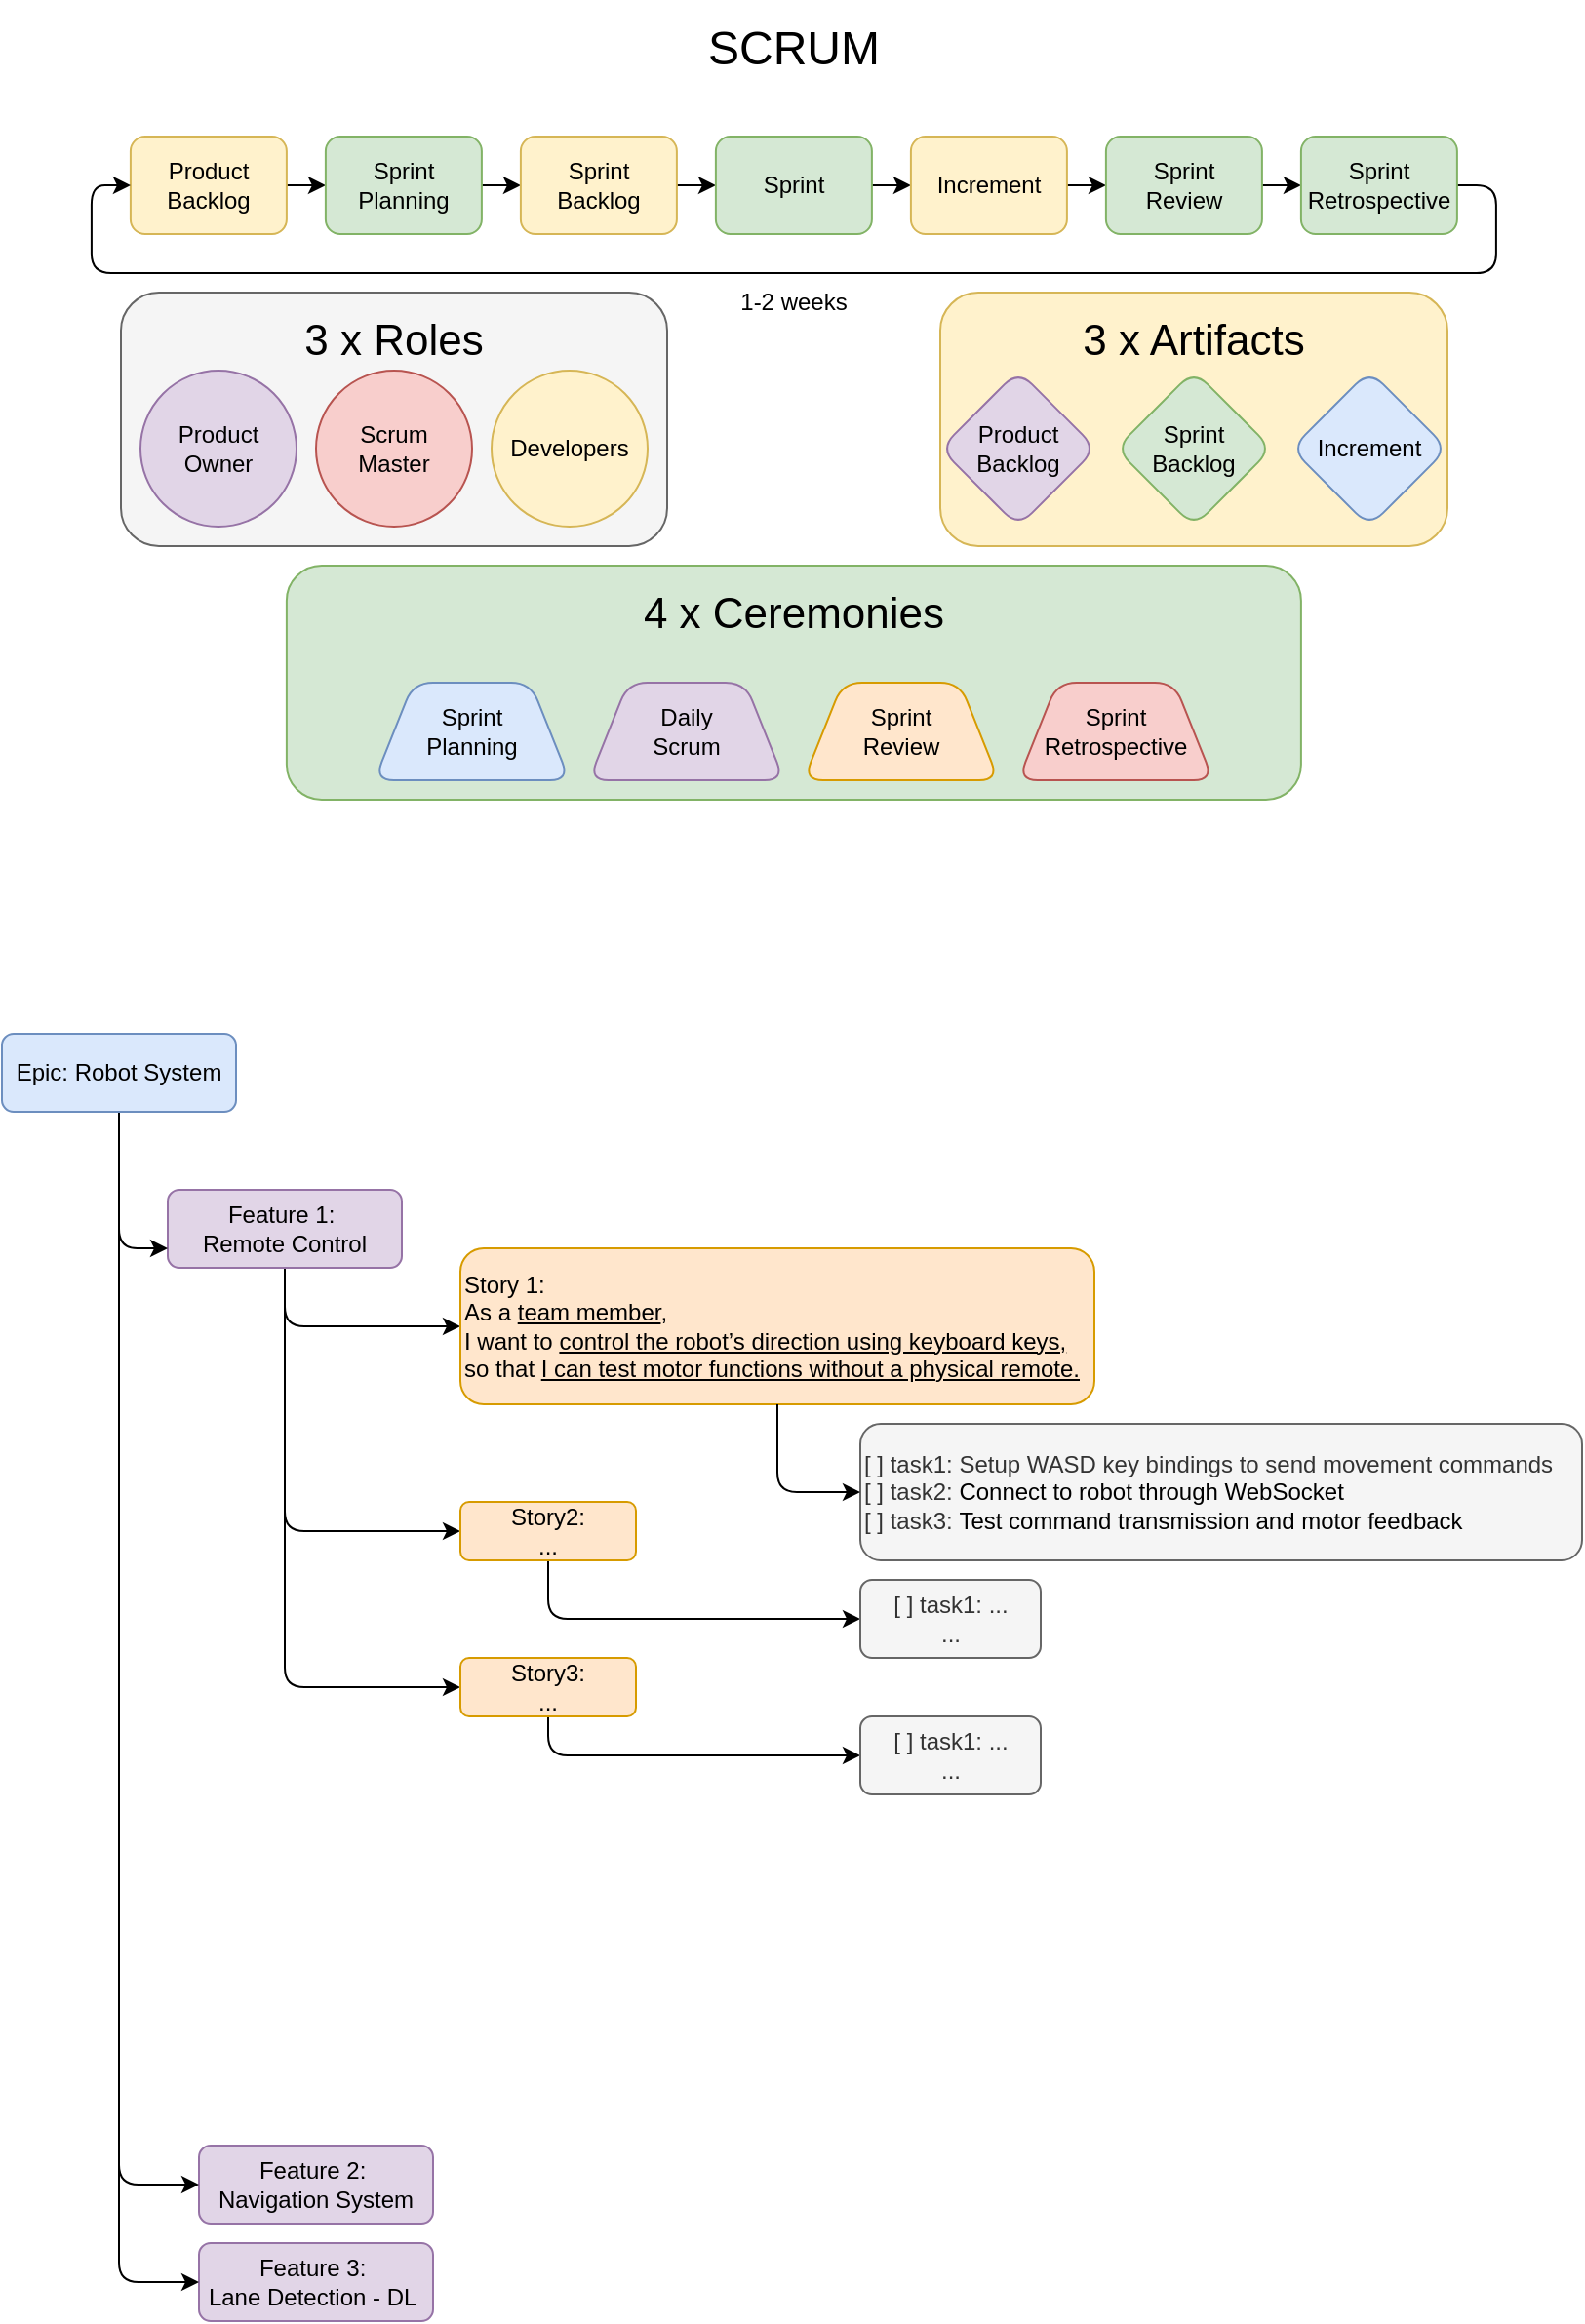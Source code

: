 <mxfile version="28.0.5">
  <diagram name="Page-1" id="K2rsrTp5yFfVZbXNRDB6">
    <mxGraphModel dx="976" dy="630" grid="1" gridSize="10" guides="1" tooltips="1" connect="1" arrows="1" fold="1" page="1" pageScale="1" pageWidth="850" pageHeight="1100" math="0" shadow="0">
      <root>
        <mxCell id="0" />
        <mxCell id="1" parent="0" />
        <mxCell id="alW0ItKAqQshCZF6b7rs-1" value="&lt;font style=&quot;font-size: 24px;&quot;&gt;SCRUM&lt;/font&gt;" style="rounded=1;whiteSpace=wrap;html=1;fillColor=none;strokeColor=none;labelBackgroundColor=none;" parent="1" vertex="1">
          <mxGeometry x="375" y="20" width="100" height="50" as="geometry" />
        </mxCell>
        <mxCell id="alW0ItKAqQshCZF6b7rs-29" value="" style="group;rounded=1;labelBackgroundColor=none;fillColor=#fff2cc;strokeColor=#d6b656;" parent="1" connectable="0" vertex="1">
          <mxGeometry x="500" y="170" width="260" height="130" as="geometry" />
        </mxCell>
        <mxCell id="alW0ItKAqQshCZF6b7rs-22" value="Product&lt;div&gt;Backlog&lt;/div&gt;" style="rhombus;whiteSpace=wrap;html=1;rounded=1;labelBackgroundColor=none;fillColor=#e1d5e7;strokeColor=#9673a6;" parent="alW0ItKAqQshCZF6b7rs-29" vertex="1">
          <mxGeometry y="40" width="80" height="80" as="geometry" />
        </mxCell>
        <mxCell id="alW0ItKAqQshCZF6b7rs-21" value="&lt;font style=&quot;font-size: 22px;&quot;&gt;3 x Artifacts&lt;/font&gt;" style="rounded=1;whiteSpace=wrap;html=1;fillColor=none;strokeColor=none;labelBackgroundColor=none;" parent="alW0ItKAqQshCZF6b7rs-29" vertex="1">
          <mxGeometry x="60" width="140" height="50" as="geometry" />
        </mxCell>
        <mxCell id="alW0ItKAqQshCZF6b7rs-27" value="Sprint&lt;div&gt;Backlog&lt;/div&gt;" style="rhombus;whiteSpace=wrap;html=1;rounded=1;labelBackgroundColor=none;fillColor=#d5e8d4;strokeColor=#82b366;" parent="alW0ItKAqQshCZF6b7rs-29" vertex="1">
          <mxGeometry x="90" y="40" width="80" height="80" as="geometry" />
        </mxCell>
        <mxCell id="alW0ItKAqQshCZF6b7rs-28" value="Increment" style="rhombus;whiteSpace=wrap;html=1;rounded=1;labelBackgroundColor=none;fillColor=#dae8fc;strokeColor=#6c8ebf;" parent="alW0ItKAqQshCZF6b7rs-29" vertex="1">
          <mxGeometry x="180" y="40" width="80" height="80" as="geometry" />
        </mxCell>
        <mxCell id="alW0ItKAqQshCZF6b7rs-72" value="" style="group;labelBackgroundColor=none;fillColor=#d5e8d4;strokeColor=#82b366;rounded=1;" parent="1" connectable="0" vertex="1">
          <mxGeometry x="164.95" y="310" width="520" height="120" as="geometry" />
        </mxCell>
        <mxCell id="alW0ItKAqQshCZF6b7rs-36" value="Sprint&lt;div&gt;Planning&lt;/div&gt;" style="shape=trapezoid;perimeter=trapezoidPerimeter;whiteSpace=wrap;html=1;fixedSize=1;rounded=1;labelBackgroundColor=none;fillColor=#dae8fc;strokeColor=#6c8ebf;" parent="alW0ItKAqQshCZF6b7rs-72" vertex="1">
          <mxGeometry x="45" y="60" width="100" height="50" as="geometry" />
        </mxCell>
        <mxCell id="alW0ItKAqQshCZF6b7rs-32" value="&lt;font style=&quot;font-size: 22px;&quot;&gt;4 x Ceremonies&lt;/font&gt;" style="rounded=1;whiteSpace=wrap;html=1;fillColor=none;strokeColor=none;labelBackgroundColor=none;" parent="alW0ItKAqQshCZF6b7rs-72" vertex="1">
          <mxGeometry x="165" width="190" height="50" as="geometry" />
        </mxCell>
        <mxCell id="alW0ItKAqQshCZF6b7rs-38" value="Daily&lt;div&gt;Scrum&lt;/div&gt;" style="shape=trapezoid;perimeter=trapezoidPerimeter;whiteSpace=wrap;html=1;fixedSize=1;rounded=1;labelBackgroundColor=none;fillColor=#e1d5e7;strokeColor=#9673a6;" parent="alW0ItKAqQshCZF6b7rs-72" vertex="1">
          <mxGeometry x="155" y="60" width="100" height="50" as="geometry" />
        </mxCell>
        <mxCell id="alW0ItKAqQshCZF6b7rs-39" value="Sprint&lt;div&gt;Review&lt;/div&gt;" style="shape=trapezoid;perimeter=trapezoidPerimeter;whiteSpace=wrap;html=1;fixedSize=1;rounded=1;labelBackgroundColor=none;fillColor=#ffe6cc;strokeColor=#d79b00;" parent="alW0ItKAqQshCZF6b7rs-72" vertex="1">
          <mxGeometry x="265" y="60" width="100" height="50" as="geometry" />
        </mxCell>
        <mxCell id="alW0ItKAqQshCZF6b7rs-71" value="Sprint&lt;div&gt;Retrospective&lt;/div&gt;" style="shape=trapezoid;perimeter=trapezoidPerimeter;whiteSpace=wrap;html=1;fixedSize=1;rounded=1;labelBackgroundColor=none;fillColor=#f8cecc;strokeColor=#b85450;" parent="alW0ItKAqQshCZF6b7rs-72" vertex="1">
          <mxGeometry x="375" y="60" width="100" height="50" as="geometry" />
        </mxCell>
        <mxCell id="alW0ItKAqQshCZF6b7rs-77" value="" style="group;labelBackgroundColor=none;rounded=1;" parent="1" connectable="0" vertex="1">
          <mxGeometry x="64.95" y="90" width="720" height="100" as="geometry" />
        </mxCell>
        <mxCell id="alW0ItKAqQshCZF6b7rs-8" style="edgeStyle=orthogonalEdgeStyle;rounded=1;orthogonalLoop=1;jettySize=auto;html=1;exitX=1;exitY=0.5;exitDx=0;exitDy=0;entryX=0;entryY=0.5;entryDx=0;entryDy=0;labelBackgroundColor=none;fontColor=default;" parent="alW0ItKAqQshCZF6b7rs-77" source="alW0ItKAqQshCZF6b7rs-2" target="alW0ItKAqQshCZF6b7rs-3" edge="1">
          <mxGeometry relative="1" as="geometry" />
        </mxCell>
        <mxCell id="alW0ItKAqQshCZF6b7rs-2" value="Product Backlog" style="rounded=1;whiteSpace=wrap;html=1;labelBackgroundColor=none;fillColor=#fff2cc;strokeColor=#d6b656;" parent="alW0ItKAqQshCZF6b7rs-77" vertex="1">
          <mxGeometry x="20" width="80" height="50" as="geometry" />
        </mxCell>
        <mxCell id="alW0ItKAqQshCZF6b7rs-9" style="edgeStyle=orthogonalEdgeStyle;rounded=1;orthogonalLoop=1;jettySize=auto;html=1;exitX=1;exitY=0.5;exitDx=0;exitDy=0;entryX=0;entryY=0.5;entryDx=0;entryDy=0;labelBackgroundColor=none;fontColor=default;" parent="alW0ItKAqQshCZF6b7rs-77" source="alW0ItKAqQshCZF6b7rs-3" target="alW0ItKAqQshCZF6b7rs-4" edge="1">
          <mxGeometry relative="1" as="geometry" />
        </mxCell>
        <mxCell id="alW0ItKAqQshCZF6b7rs-3" value="Sprint Planning" style="rounded=1;whiteSpace=wrap;html=1;labelBackgroundColor=none;fillColor=#d5e8d4;strokeColor=#82b366;" parent="alW0ItKAqQshCZF6b7rs-77" vertex="1">
          <mxGeometry x="120.0" width="80" height="50" as="geometry" />
        </mxCell>
        <mxCell id="alW0ItKAqQshCZF6b7rs-10" style="edgeStyle=orthogonalEdgeStyle;rounded=1;orthogonalLoop=1;jettySize=auto;html=1;exitX=1;exitY=0.5;exitDx=0;exitDy=0;entryX=0;entryY=0.5;entryDx=0;entryDy=0;labelBackgroundColor=none;fontColor=default;" parent="alW0ItKAqQshCZF6b7rs-77" source="alW0ItKAqQshCZF6b7rs-4" target="alW0ItKAqQshCZF6b7rs-5" edge="1">
          <mxGeometry relative="1" as="geometry" />
        </mxCell>
        <mxCell id="alW0ItKAqQshCZF6b7rs-4" value="Sprint&lt;div&gt;Backlog&lt;/div&gt;" style="rounded=1;whiteSpace=wrap;html=1;labelBackgroundColor=none;fillColor=#fff2cc;strokeColor=#d6b656;" parent="alW0ItKAqQshCZF6b7rs-77" vertex="1">
          <mxGeometry x="220" width="80" height="50" as="geometry" />
        </mxCell>
        <mxCell id="alW0ItKAqQshCZF6b7rs-11" style="edgeStyle=orthogonalEdgeStyle;rounded=1;orthogonalLoop=1;jettySize=auto;html=1;exitX=1;exitY=0.5;exitDx=0;exitDy=0;entryX=0;entryY=0.5;entryDx=0;entryDy=0;labelBackgroundColor=none;fontColor=default;" parent="alW0ItKAqQshCZF6b7rs-77" source="alW0ItKAqQshCZF6b7rs-5" target="alW0ItKAqQshCZF6b7rs-6" edge="1">
          <mxGeometry relative="1" as="geometry" />
        </mxCell>
        <mxCell id="alW0ItKAqQshCZF6b7rs-5" value="Sprint" style="rounded=1;whiteSpace=wrap;html=1;labelBackgroundColor=none;fillColor=#d5e8d4;strokeColor=#82b366;" parent="alW0ItKAqQshCZF6b7rs-77" vertex="1">
          <mxGeometry x="320" width="80" height="50" as="geometry" />
        </mxCell>
        <mxCell id="alW0ItKAqQshCZF6b7rs-12" style="edgeStyle=orthogonalEdgeStyle;rounded=1;orthogonalLoop=1;jettySize=auto;html=1;exitX=1;exitY=0.5;exitDx=0;exitDy=0;entryX=0;entryY=0.5;entryDx=0;entryDy=0;labelBackgroundColor=none;fontColor=default;" parent="alW0ItKAqQshCZF6b7rs-77" source="alW0ItKAqQshCZF6b7rs-6" target="alW0ItKAqQshCZF6b7rs-7" edge="1">
          <mxGeometry relative="1" as="geometry" />
        </mxCell>
        <mxCell id="alW0ItKAqQshCZF6b7rs-6" value="Increment" style="rounded=1;whiteSpace=wrap;html=1;labelBackgroundColor=none;fillColor=#fff2cc;strokeColor=#d6b656;" parent="alW0ItKAqQshCZF6b7rs-77" vertex="1">
          <mxGeometry x="420" width="80" height="50" as="geometry" />
        </mxCell>
        <mxCell id="alW0ItKAqQshCZF6b7rs-75" style="edgeStyle=orthogonalEdgeStyle;rounded=1;orthogonalLoop=1;jettySize=auto;html=1;exitX=1;exitY=0.5;exitDx=0;exitDy=0;entryX=0;entryY=0.5;entryDx=0;entryDy=0;labelBackgroundColor=none;fontColor=default;" parent="alW0ItKAqQshCZF6b7rs-77" source="alW0ItKAqQshCZF6b7rs-7" target="alW0ItKAqQshCZF6b7rs-73" edge="1">
          <mxGeometry relative="1" as="geometry" />
        </mxCell>
        <mxCell id="alW0ItKAqQshCZF6b7rs-7" value="Sprint&lt;div&gt;Review&lt;/div&gt;" style="rounded=1;whiteSpace=wrap;html=1;labelBackgroundColor=none;fillColor=#d5e8d4;strokeColor=#82b366;" parent="alW0ItKAqQshCZF6b7rs-77" vertex="1">
          <mxGeometry x="520" width="80" height="50" as="geometry" />
        </mxCell>
        <mxCell id="alW0ItKAqQshCZF6b7rs-14" value="1-2 weeks" style="rounded=1;whiteSpace=wrap;html=1;fillColor=none;strokeColor=none;labelBackgroundColor=none;" parent="alW0ItKAqQshCZF6b7rs-77" vertex="1">
          <mxGeometry x="325.05" y="70" width="70" height="30" as="geometry" />
        </mxCell>
        <mxCell id="alW0ItKAqQshCZF6b7rs-76" style="edgeStyle=orthogonalEdgeStyle;rounded=1;orthogonalLoop=1;jettySize=auto;html=1;exitX=1;exitY=0.5;exitDx=0;exitDy=0;entryX=0;entryY=0.5;entryDx=0;entryDy=0;labelBackgroundColor=none;fontColor=default;" parent="alW0ItKAqQshCZF6b7rs-77" source="alW0ItKAqQshCZF6b7rs-73" target="alW0ItKAqQshCZF6b7rs-2" edge="1">
          <mxGeometry relative="1" as="geometry">
            <Array as="points">
              <mxPoint x="720" y="25" />
              <mxPoint x="720" y="70" />
              <mxPoint y="70" />
              <mxPoint y="25" />
            </Array>
          </mxGeometry>
        </mxCell>
        <mxCell id="alW0ItKAqQshCZF6b7rs-73" value="Sprint&lt;div&gt;Retrospective&lt;/div&gt;" style="rounded=1;whiteSpace=wrap;html=1;labelBackgroundColor=none;fillColor=#d5e8d4;strokeColor=#82b366;" parent="alW0ItKAqQshCZF6b7rs-77" vertex="1">
          <mxGeometry x="620" width="80" height="50" as="geometry" />
        </mxCell>
        <mxCell id="H4ft9FC7T2seqUX7BpRU-1" value="" style="group" parent="1" connectable="0" vertex="1">
          <mxGeometry x="80" y="170" width="280" height="130" as="geometry" />
        </mxCell>
        <mxCell id="alW0ItKAqQshCZF6b7rs-41" value="" style="group;rounded=1;labelBackgroundColor=none;fillColor=#f5f5f5;fontColor=#333333;strokeColor=#666666;container=0;" parent="H4ft9FC7T2seqUX7BpRU-1" connectable="0" vertex="1">
          <mxGeometry width="280" height="130" as="geometry" />
        </mxCell>
        <mxCell id="alW0ItKAqQshCZF6b7rs-15" value="Product Owner" style="ellipse;whiteSpace=wrap;html=1;rounded=1;labelBackgroundColor=none;fillColor=#e1d5e7;strokeColor=#9673a6;" parent="H4ft9FC7T2seqUX7BpRU-1" vertex="1">
          <mxGeometry x="10" y="40" width="80" height="80" as="geometry" />
        </mxCell>
        <mxCell id="alW0ItKAqQshCZF6b7rs-16" value="Scrum&lt;div&gt;Master&lt;/div&gt;" style="ellipse;whiteSpace=wrap;html=1;rounded=1;labelBackgroundColor=none;fillColor=#f8cecc;strokeColor=#b85450;" parent="H4ft9FC7T2seqUX7BpRU-1" vertex="1">
          <mxGeometry x="100" y="40" width="80" height="80" as="geometry" />
        </mxCell>
        <mxCell id="alW0ItKAqQshCZF6b7rs-17" value="Developers" style="ellipse;whiteSpace=wrap;html=1;rounded=1;labelBackgroundColor=none;fillColor=#fff2cc;strokeColor=#d6b656;" parent="H4ft9FC7T2seqUX7BpRU-1" vertex="1">
          <mxGeometry x="190" y="40" width="80" height="80" as="geometry" />
        </mxCell>
        <mxCell id="alW0ItKAqQshCZF6b7rs-20" value="&lt;font style=&quot;font-size: 22px;&quot;&gt;3 x Roles&lt;/font&gt;" style="rounded=1;whiteSpace=wrap;html=1;fillColor=none;strokeColor=none;labelBackgroundColor=none;" parent="H4ft9FC7T2seqUX7BpRU-1" vertex="1">
          <mxGeometry x="90" width="100" height="50" as="geometry" />
        </mxCell>
        <mxCell id="alW0ItKAqQshCZF6b7rs-47" value="Feature 2:&amp;nbsp;&lt;div&gt;Navigation System&lt;/div&gt;" style="rounded=1;whiteSpace=wrap;html=1;labelBackgroundColor=none;fillColor=#e1d5e7;strokeColor=#9673a6;" parent="1" vertex="1">
          <mxGeometry x="120" y="1120" width="120" height="40" as="geometry" />
        </mxCell>
        <mxCell id="alW0ItKAqQshCZF6b7rs-48" value="Feature 3:&amp;nbsp;&lt;div&gt;Lane Detection - DL&lt;span style=&quot;background-color: transparent; color: light-dark(rgb(0, 0, 0), rgb(255, 255, 255));&quot;&gt;&amp;nbsp;&lt;/span&gt;&lt;/div&gt;" style="rounded=1;whiteSpace=wrap;html=1;labelBackgroundColor=none;fillColor=#e1d5e7;strokeColor=#9673a6;" parent="1" vertex="1">
          <mxGeometry x="120" y="1170" width="120" height="40" as="geometry" />
        </mxCell>
        <mxCell id="alW0ItKAqQshCZF6b7rs-62" style="edgeStyle=elbowEdgeStyle;rounded=1;orthogonalLoop=1;jettySize=auto;html=1;exitX=0.5;exitY=1;exitDx=0;exitDy=0;entryX=0;entryY=0.5;entryDx=0;entryDy=0;labelBackgroundColor=none;fontColor=default;" parent="1" source="alW0ItKAqQshCZF6b7rs-46" target="alW0ItKAqQshCZF6b7rs-47" edge="1">
          <mxGeometry relative="1" as="geometry">
            <Array as="points">
              <mxPoint x="79" y="690" />
            </Array>
          </mxGeometry>
        </mxCell>
        <mxCell id="alW0ItKAqQshCZF6b7rs-63" style="edgeStyle=elbowEdgeStyle;rounded=1;orthogonalLoop=1;jettySize=auto;html=1;exitX=0.5;exitY=1;exitDx=0;exitDy=0;entryX=0;entryY=0.5;entryDx=0;entryDy=0;labelBackgroundColor=none;fontColor=default;" parent="1" source="alW0ItKAqQshCZF6b7rs-46" target="alW0ItKAqQshCZF6b7rs-48" edge="1">
          <mxGeometry relative="1" as="geometry">
            <Array as="points">
              <mxPoint x="79" y="730" />
            </Array>
          </mxGeometry>
        </mxCell>
        <mxCell id="alW0ItKAqQshCZF6b7rs-68" style="edgeStyle=elbowEdgeStyle;rounded=1;orthogonalLoop=1;jettySize=auto;html=1;exitX=0.5;exitY=1;exitDx=0;exitDy=0;entryX=0;entryY=0.5;entryDx=0;entryDy=0;labelBackgroundColor=none;fontColor=default;" parent="1" source="alW0ItKAqQshCZF6b7rs-45" target="alW0ItKAqQshCZF6b7rs-50" edge="1">
          <mxGeometry relative="1" as="geometry">
            <Array as="points">
              <mxPoint x="164" y="710" />
            </Array>
          </mxGeometry>
        </mxCell>
        <mxCell id="alW0ItKAqQshCZF6b7rs-69" style="edgeStyle=elbowEdgeStyle;rounded=1;orthogonalLoop=1;jettySize=auto;html=1;exitX=0.5;exitY=1;exitDx=0;exitDy=0;entryX=0;entryY=0.5;entryDx=0;entryDy=0;labelBackgroundColor=none;fontColor=default;" parent="1" source="alW0ItKAqQshCZF6b7rs-45" target="alW0ItKAqQshCZF6b7rs-58" edge="1">
          <mxGeometry relative="1" as="geometry">
            <Array as="points">
              <mxPoint x="164" y="730" />
            </Array>
          </mxGeometry>
        </mxCell>
        <mxCell id="alW0ItKAqQshCZF6b7rs-70" style="edgeStyle=elbowEdgeStyle;rounded=1;orthogonalLoop=1;jettySize=auto;html=1;exitX=0.5;exitY=1;exitDx=0;exitDy=0;entryX=0;entryY=0.5;entryDx=0;entryDy=0;labelBackgroundColor=none;fontColor=default;" parent="1" source="alW0ItKAqQshCZF6b7rs-45" target="alW0ItKAqQshCZF6b7rs-59" edge="1">
          <mxGeometry relative="1" as="geometry">
            <Array as="points">
              <mxPoint x="164" y="730" />
            </Array>
          </mxGeometry>
        </mxCell>
        <mxCell id="alW0ItKAqQshCZF6b7rs-45" value="Feature 1:&amp;nbsp;&lt;div&gt;Remote Control&lt;/div&gt;" style="rounded=1;whiteSpace=wrap;html=1;labelBackgroundColor=none;fillColor=#e1d5e7;strokeColor=#9673a6;" parent="1" vertex="1">
          <mxGeometry x="104" y="630" width="120" height="40" as="geometry" />
        </mxCell>
        <mxCell id="alW0ItKAqQshCZF6b7rs-61" style="edgeStyle=elbowEdgeStyle;rounded=1;orthogonalLoop=1;jettySize=auto;html=1;labelBackgroundColor=none;fontColor=default;exitX=0.5;exitY=1;exitDx=0;exitDy=0;" parent="1" source="alW0ItKAqQshCZF6b7rs-46" target="alW0ItKAqQshCZF6b7rs-45" edge="1">
          <mxGeometry relative="1" as="geometry">
            <Array as="points">
              <mxPoint x="79" y="660" />
            </Array>
          </mxGeometry>
        </mxCell>
        <mxCell id="alW0ItKAqQshCZF6b7rs-46" value="&lt;div&gt;Epic: Robot System&lt;/div&gt;" style="rounded=1;whiteSpace=wrap;html=1;labelBackgroundColor=none;fillColor=#dae8fc;strokeColor=#6c8ebf;" parent="1" vertex="1">
          <mxGeometry x="19" y="550" width="120" height="40" as="geometry" />
        </mxCell>
        <mxCell id="H4ft9FC7T2seqUX7BpRU-48" style="edgeStyle=orthogonalEdgeStyle;rounded=1;orthogonalLoop=1;jettySize=auto;html=1;exitX=0.5;exitY=1;exitDx=0;exitDy=0;entryX=0;entryY=0.5;entryDx=0;entryDy=0;" parent="1" source="alW0ItKAqQshCZF6b7rs-59" target="H4ft9FC7T2seqUX7BpRU-46" edge="1">
          <mxGeometry relative="1" as="geometry" />
        </mxCell>
        <mxCell id="alW0ItKAqQshCZF6b7rs-59" value="Story3:&lt;div&gt;...&lt;/div&gt;" style="rounded=1;whiteSpace=wrap;html=1;aspect=fixed;labelBackgroundColor=none;fillColor=#ffe6cc;strokeColor=#d79b00;" parent="1" vertex="1">
          <mxGeometry x="254" y="870" width="90" height="30" as="geometry" />
        </mxCell>
        <mxCell id="H4ft9FC7T2seqUX7BpRU-47" style="edgeStyle=orthogonalEdgeStyle;rounded=1;orthogonalLoop=1;jettySize=auto;html=1;exitX=0.5;exitY=1;exitDx=0;exitDy=0;entryX=0;entryY=0.5;entryDx=0;entryDy=0;" parent="1" source="alW0ItKAqQshCZF6b7rs-58" target="H4ft9FC7T2seqUX7BpRU-38" edge="1">
          <mxGeometry relative="1" as="geometry" />
        </mxCell>
        <mxCell id="alW0ItKAqQshCZF6b7rs-58" value="Story2:&lt;div&gt;...&lt;/div&gt;" style="rounded=1;whiteSpace=wrap;html=1;aspect=fixed;labelBackgroundColor=none;fillColor=#ffe6cc;strokeColor=#d79b00;" parent="1" vertex="1">
          <mxGeometry x="254" y="790" width="90" height="30" as="geometry" />
        </mxCell>
        <mxCell id="alW0ItKAqQshCZF6b7rs-50" value="Story 1:&amp;nbsp;&lt;div&gt;&lt;div&gt;As a &lt;u&gt;team member&lt;/u&gt;,&lt;/div&gt;&lt;div&gt;I want to &lt;u&gt;control the robot’s direction using keyboard keys,&lt;/u&gt;&lt;/div&gt;&lt;div&gt;so that &lt;u&gt;I can test motor functions without a physical remote.&lt;/u&gt;&lt;/div&gt;&lt;/div&gt;" style="rounded=1;whiteSpace=wrap;html=1;labelBackgroundColor=none;align=left;fillColor=#ffe6cc;strokeColor=#d79b00;" parent="1" vertex="1">
          <mxGeometry x="254" y="660" width="325" height="80" as="geometry" />
        </mxCell>
        <mxCell id="H4ft9FC7T2seqUX7BpRU-19" value="[ ] task1:&amp;nbsp;&lt;span style=&quot;background-color: transparent;&quot;&gt;Setup WASD key bindings to send movement commands&lt;/span&gt;&lt;div&gt;[ ] task2:&amp;nbsp;&lt;span style=&quot;background-color: transparent; color: light-dark(rgb(0, 0, 0), rgb(255, 255, 255));&quot;&gt;Connect to robot through WebSocket&lt;/span&gt;&lt;/div&gt;&lt;div&gt;[ ] task3:&amp;nbsp;&lt;span style=&quot;background-color: transparent; color: light-dark(rgb(0, 0, 0), rgb(255, 255, 255));&quot;&gt;Test command transmission and motor feedback&lt;/span&gt;&lt;/div&gt;" style="whiteSpace=wrap;html=1;rounded=1;labelBackgroundColor=none;align=left;fillColor=#f5f5f5;fontColor=#333333;strokeColor=#666666;" parent="1" vertex="1">
          <mxGeometry x="459" y="750" width="370" height="70" as="geometry" />
        </mxCell>
        <mxCell id="H4ft9FC7T2seqUX7BpRU-20" value="" style="edgeStyle=orthogonalEdgeStyle;rounded=1;orthogonalLoop=1;jettySize=auto;html=1;entryX=0;entryY=0.5;entryDx=0;entryDy=0;" parent="1" source="alW0ItKAqQshCZF6b7rs-50" target="H4ft9FC7T2seqUX7BpRU-19" edge="1">
          <mxGeometry relative="1" as="geometry" />
        </mxCell>
        <mxCell id="H4ft9FC7T2seqUX7BpRU-38" value="&lt;span style=&quot;text-align: left;&quot;&gt;[ ] task1: ...&lt;/span&gt;&lt;div&gt;&lt;span style=&quot;text-align: left;&quot;&gt;...&lt;/span&gt;&lt;/div&gt;" style="whiteSpace=wrap;html=1;rounded=1;fillColor=#f5f5f5;fontColor=#333333;strokeColor=#666666;" parent="1" vertex="1">
          <mxGeometry x="459" y="830" width="92.5" height="40" as="geometry" />
        </mxCell>
        <mxCell id="H4ft9FC7T2seqUX7BpRU-46" value="&lt;span style=&quot;text-align: left;&quot;&gt;[ ] task1: ...&lt;/span&gt;&lt;div&gt;&lt;span style=&quot;text-align: left;&quot;&gt;...&lt;/span&gt;&lt;/div&gt;" style="whiteSpace=wrap;html=1;rounded=1;fillColor=#f5f5f5;fontColor=#333333;strokeColor=#666666;" parent="1" vertex="1">
          <mxGeometry x="459" y="900" width="92.5" height="40" as="geometry" />
        </mxCell>
      </root>
    </mxGraphModel>
  </diagram>
</mxfile>
